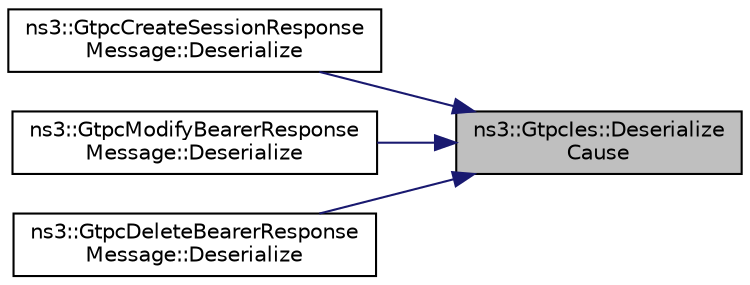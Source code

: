digraph "ns3::GtpcIes::DeserializeCause"
{
 // LATEX_PDF_SIZE
  edge [fontname="Helvetica",fontsize="10",labelfontname="Helvetica",labelfontsize="10"];
  node [fontname="Helvetica",fontsize="10",shape=record];
  rankdir="RL";
  Node1 [label="ns3::GtpcIes::Deserialize\lCause",height=0.2,width=0.4,color="black", fillcolor="grey75", style="filled", fontcolor="black",tooltip=" "];
  Node1 -> Node2 [dir="back",color="midnightblue",fontsize="10",style="solid",fontname="Helvetica"];
  Node2 [label="ns3::GtpcCreateSessionResponse\lMessage::Deserialize",height=0.2,width=0.4,color="black", fillcolor="white", style="filled",URL="$classns3_1_1_gtpc_create_session_response_message.html#a1c5d0b5454623490213b140c07aba50c",tooltip=" "];
  Node1 -> Node3 [dir="back",color="midnightblue",fontsize="10",style="solid",fontname="Helvetica"];
  Node3 [label="ns3::GtpcModifyBearerResponse\lMessage::Deserialize",height=0.2,width=0.4,color="black", fillcolor="white", style="filled",URL="$classns3_1_1_gtpc_modify_bearer_response_message.html#a7e1625c08de812f07de0ca8963e0f265",tooltip=" "];
  Node1 -> Node4 [dir="back",color="midnightblue",fontsize="10",style="solid",fontname="Helvetica"];
  Node4 [label="ns3::GtpcDeleteBearerResponse\lMessage::Deserialize",height=0.2,width=0.4,color="black", fillcolor="white", style="filled",URL="$classns3_1_1_gtpc_delete_bearer_response_message.html#a543a858b86c1de1b52a59fda80e1f395",tooltip=" "];
}
